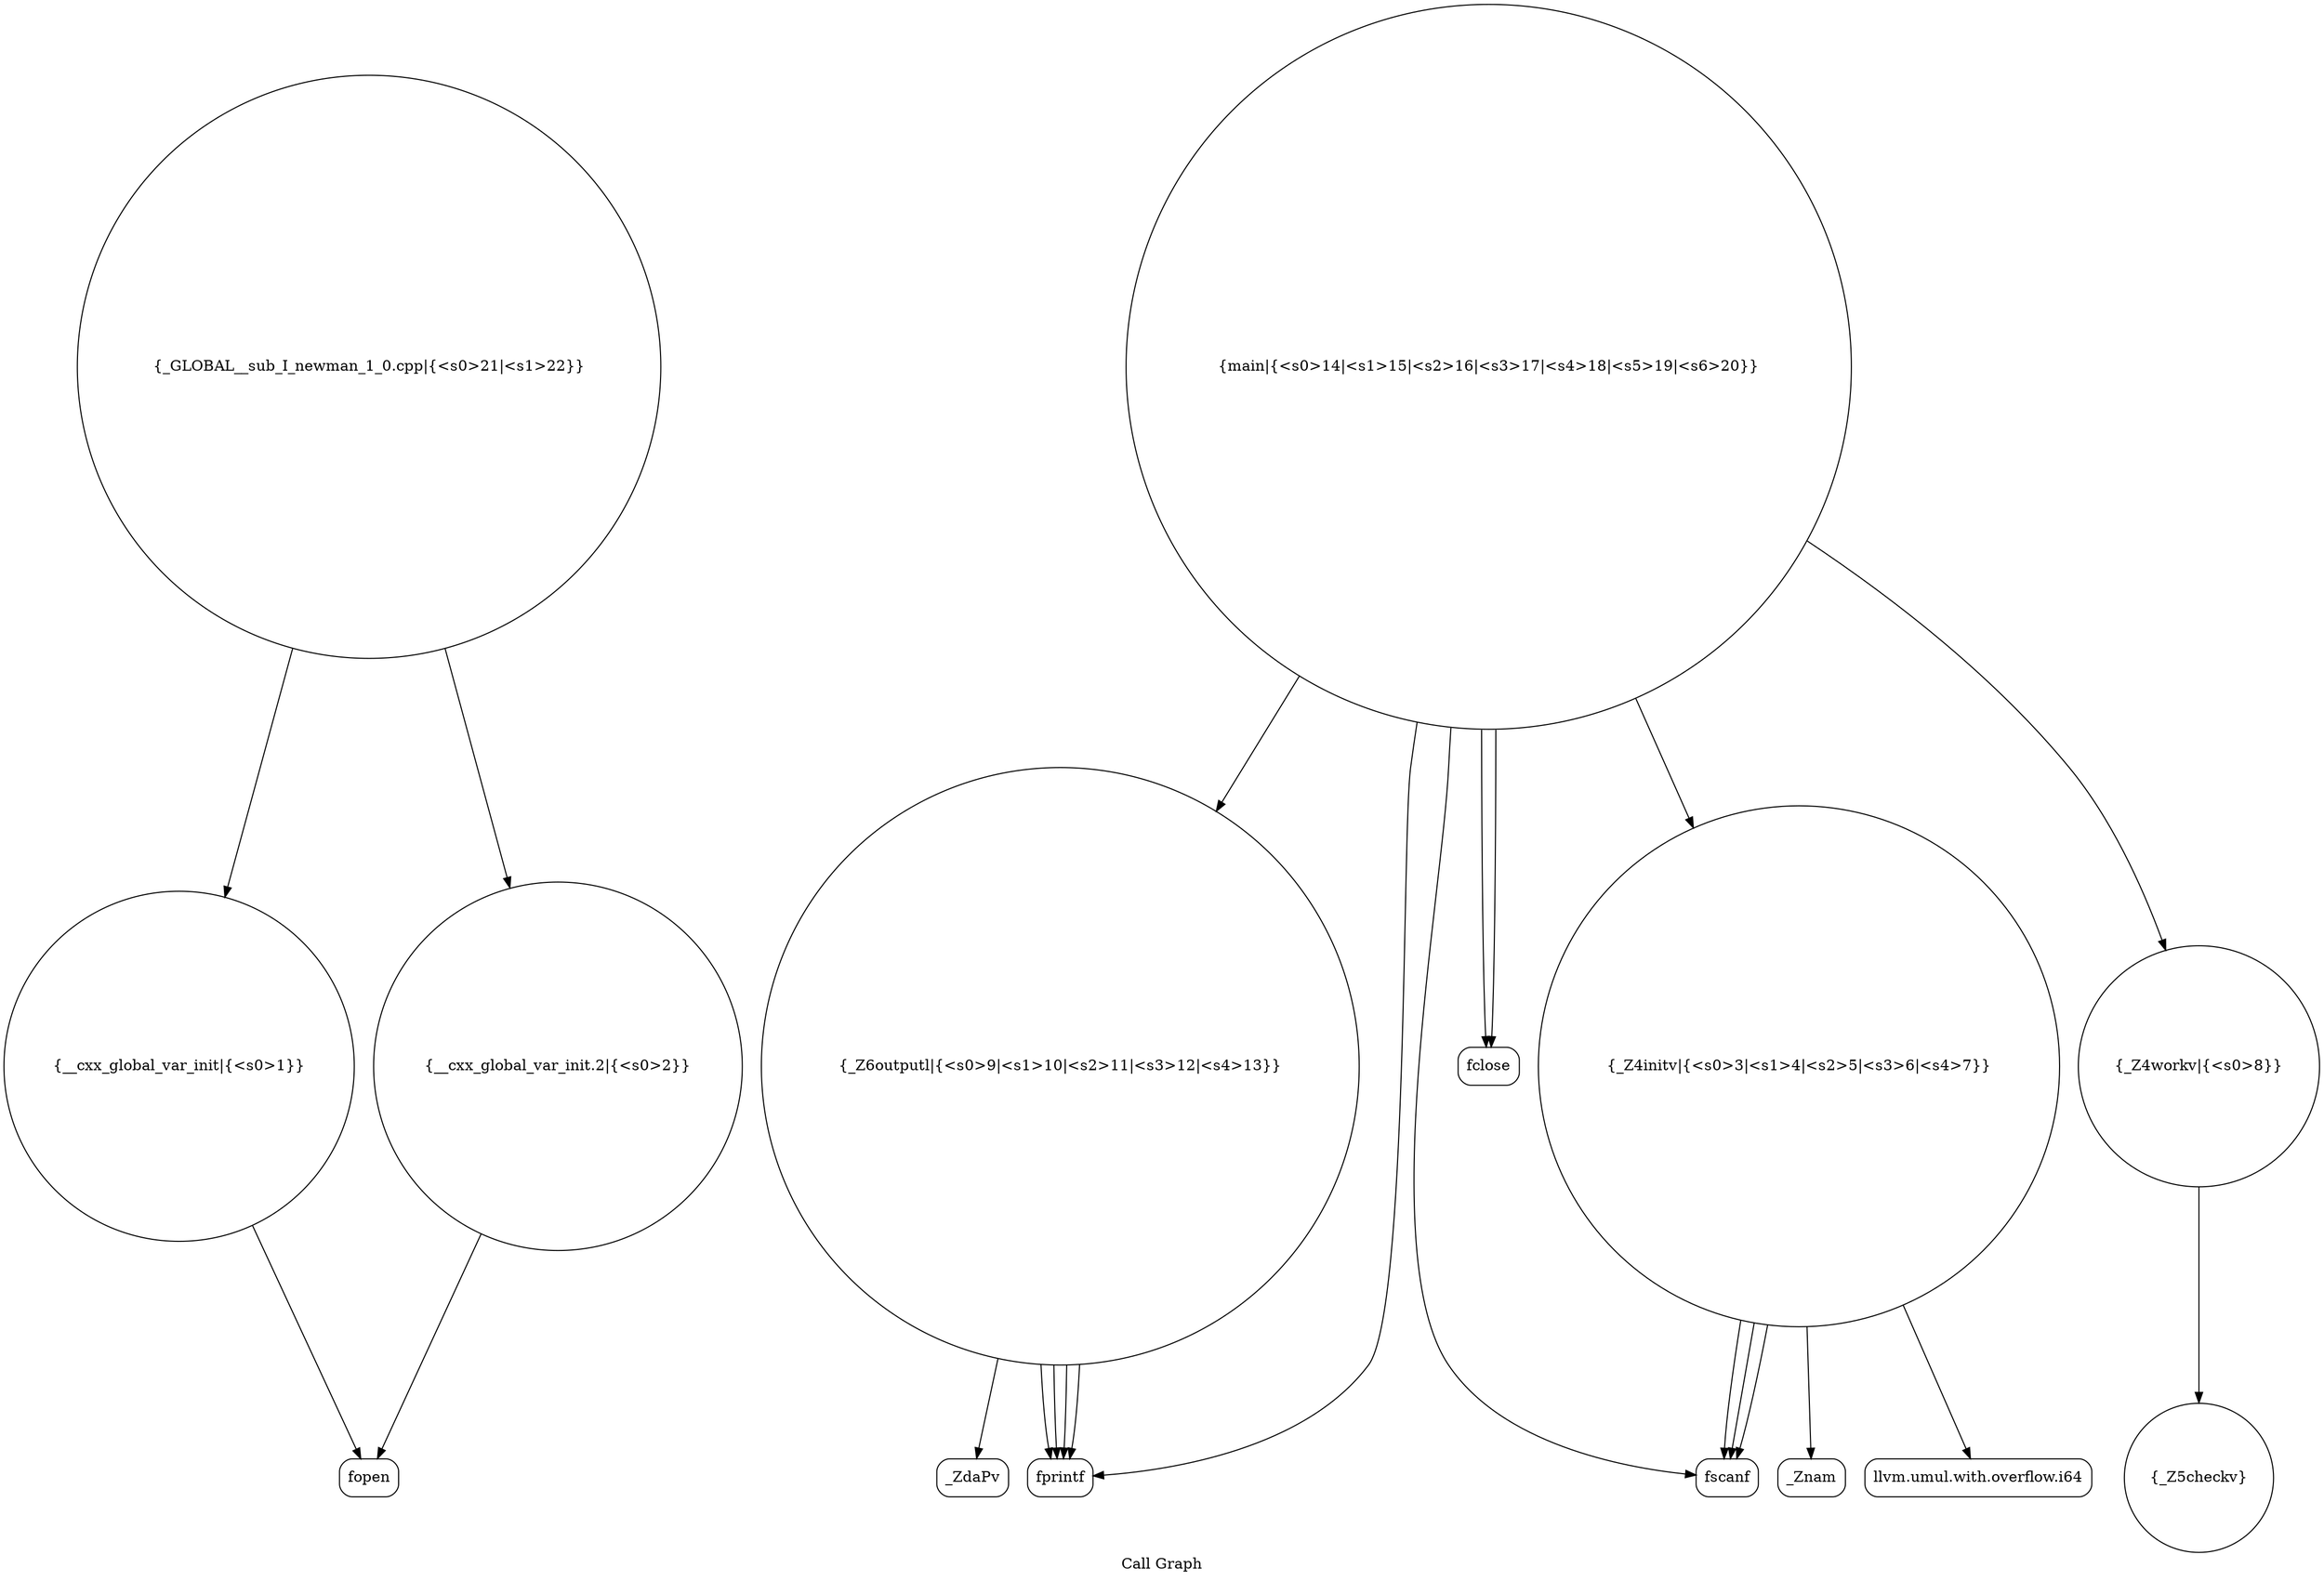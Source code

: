 digraph "Call Graph" {
	label="Call Graph";

	Node0x564ef6013b60 [shape=record,shape=circle,label="{__cxx_global_var_init|{<s0>1}}"];
	Node0x564ef6013b60:s0 -> Node0x564ef6013ff0[color=black];
	Node0x564ef60142f0 [shape=record,shape=circle,label="{_Z5checkv}"];
	Node0x564ef6014670 [shape=record,shape=circle,label="{_GLOBAL__sub_I_newman_1_0.cpp|{<s0>21|<s1>22}}"];
	Node0x564ef6014670:s0 -> Node0x564ef6013b60[color=black];
	Node0x564ef6014670:s1 -> Node0x564ef6014070[color=black];
	Node0x564ef6014070 [shape=record,shape=circle,label="{__cxx_global_var_init.2|{<s0>2}}"];
	Node0x564ef6014070:s0 -> Node0x564ef6013ff0[color=black];
	Node0x564ef60143f0 [shape=record,shape=circle,label="{_Z6outputl|{<s0>9|<s1>10|<s2>11|<s3>12|<s4>13}}"];
	Node0x564ef60143f0:s0 -> Node0x564ef6014470[color=black];
	Node0x564ef60143f0:s1 -> Node0x564ef60144f0[color=black];
	Node0x564ef60143f0:s2 -> Node0x564ef60144f0[color=black];
	Node0x564ef60143f0:s3 -> Node0x564ef60144f0[color=black];
	Node0x564ef60143f0:s4 -> Node0x564ef60144f0[color=black];
	Node0x564ef6014170 [shape=record,shape=Mrecord,label="{fscanf}"];
	Node0x564ef60144f0 [shape=record,shape=Mrecord,label="{fprintf}"];
	Node0x564ef6014270 [shape=record,shape=Mrecord,label="{_Znam}"];
	Node0x564ef60145f0 [shape=record,shape=Mrecord,label="{fclose}"];
	Node0x564ef6013ff0 [shape=record,shape=Mrecord,label="{fopen}"];
	Node0x564ef6014370 [shape=record,shape=circle,label="{_Z4workv|{<s0>8}}"];
	Node0x564ef6014370:s0 -> Node0x564ef60142f0[color=black];
	Node0x564ef60140f0 [shape=record,shape=circle,label="{_Z4initv|{<s0>3|<s1>4|<s2>5|<s3>6|<s4>7}}"];
	Node0x564ef60140f0:s0 -> Node0x564ef6014170[color=black];
	Node0x564ef60140f0:s1 -> Node0x564ef6014170[color=black];
	Node0x564ef60140f0:s2 -> Node0x564ef60141f0[color=black];
	Node0x564ef60140f0:s3 -> Node0x564ef6014270[color=black];
	Node0x564ef60140f0:s4 -> Node0x564ef6014170[color=black];
	Node0x564ef6014470 [shape=record,shape=Mrecord,label="{_ZdaPv}"];
	Node0x564ef60141f0 [shape=record,shape=Mrecord,label="{llvm.umul.with.overflow.i64}"];
	Node0x564ef6014570 [shape=record,shape=circle,label="{main|{<s0>14|<s1>15|<s2>16|<s3>17|<s4>18|<s5>19|<s6>20}}"];
	Node0x564ef6014570:s0 -> Node0x564ef6014170[color=black];
	Node0x564ef6014570:s1 -> Node0x564ef60140f0[color=black];
	Node0x564ef6014570:s2 -> Node0x564ef60144f0[color=black];
	Node0x564ef6014570:s3 -> Node0x564ef6014370[color=black];
	Node0x564ef6014570:s4 -> Node0x564ef60143f0[color=black];
	Node0x564ef6014570:s5 -> Node0x564ef60145f0[color=black];
	Node0x564ef6014570:s6 -> Node0x564ef60145f0[color=black];
}
